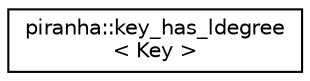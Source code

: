 digraph "Graphical Class Hierarchy"
{
  edge [fontname="Helvetica",fontsize="10",labelfontname="Helvetica",labelfontsize="10"];
  node [fontname="Helvetica",fontsize="10",shape=record];
  rankdir="LR";
  Node0 [label="piranha::key_has_ldegree\l\< Key \>",height=0.2,width=0.4,color="black", fillcolor="white", style="filled",URL="$classpiranha_1_1key__has__ldegree.html",tooltip="Type trait to detect if a key type has a low degree property. "];
}
